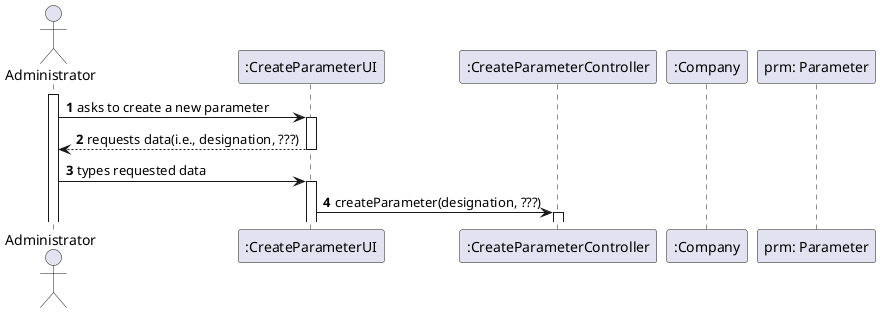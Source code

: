 @startuml
autonumber
'hide footbox
actor "Administrator" as ADM

participant ":CreateParameterUI" as UI
participant ":CreateParameterController" as CTRL
participant ":Company" as CMP
participant "prm: Parameter" as PRM

activate ADM
ADM -> UI : asks to create a new parameter
activate UI
UI --> ADM : requests data(i.e., designation, ???)
deactivate UI

ADM -> UI : types requested data
activate UI

UI -> CTRL : createParameter(designation, ???)
activate CTRL

@enduml